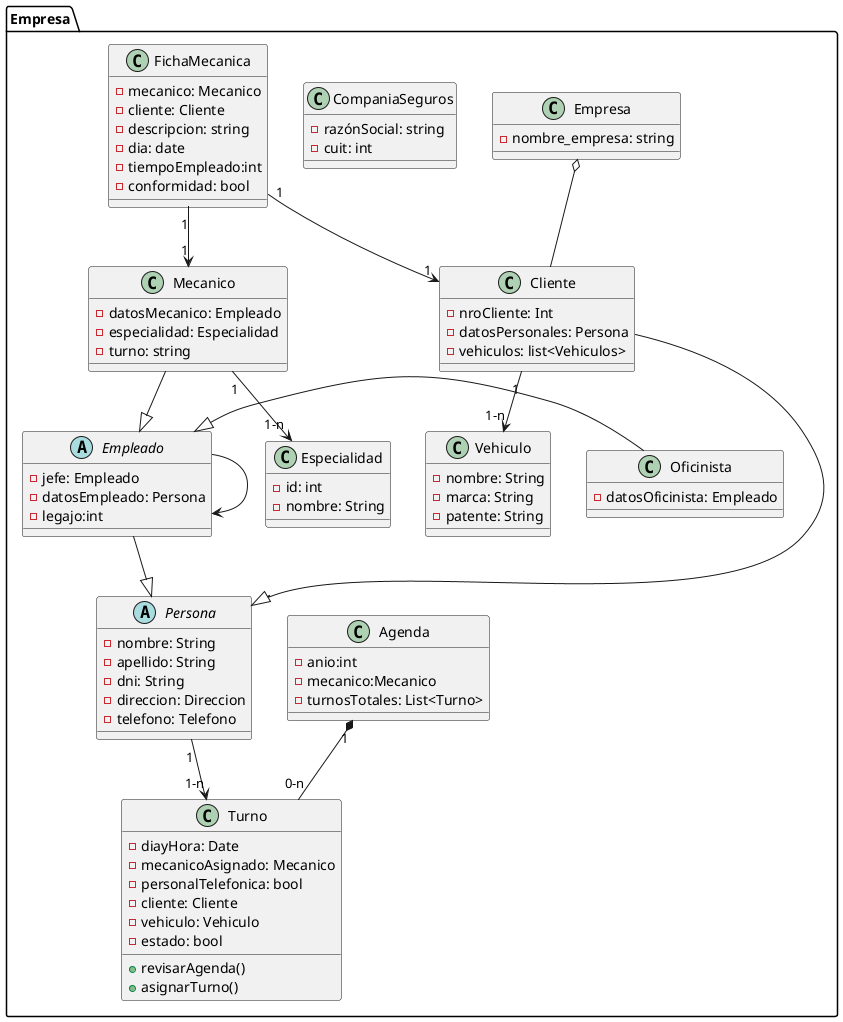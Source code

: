 @startuml Empresa
package Empresa{

    'hide empty methods
    Class Empresa{
        -nombre_empresa: string
    }

    Abstract Class Persona{
        -nombre: String
        -apellido: String
        -dni: String
        -direccion: Direccion
        -telefono: Telefono
   }

    Abstract Class Empleado{
        -jefe: Empleado
        -datosEmpleado: Persona
        -legajo:int
    }

    Class Vehiculo {
        -nombre: String
        -marca: String
        -patente: String
    }
    

    Class CompaniaSeguros{
        -razónSocial: string
        -cuit: int
    }

    Class Mecanico{
        -datosMecanico: Empleado
        -especialidad: Especialidad
	-turno: string
    }

    Class Oficinista{
        -datosOficinista: Empleado
     } 

    Class Especialidad{
        -id: int
        -nombre: String
    }

    'Hija de Persona
    Class Cliente{
        -nroCliente: Int
        -datosPersonales: Persona
        -vehiculos: list<Vehiculos>
    }


    Class Turno{
       -diayHora: Date
       -mecanicoAsignado: Mecanico
       -personalTelefonica: bool
       -cliente: Cliente
       -vehiculo: Vehiculo
       -estado: bool
       + revisarAgenda()
       + asignarTurno()
    }


    Class Agenda{
       '-mes:int
       -anio:int
       -mecanico:Mecanico
       -turnosTotales: List<Turno>
    }


    Class FichaMecanica{
        -mecanico: Mecanico
        -cliente: Cliente
        -descripcion: string
        -dia: date
        -tiempoEmpleado:int
        -conformidad: bool
        
    }
    
    'Relaciones
    
    Empresa o-- Cliente

    Persona "1" --> "1-n" Turno
    
    
    Cliente "1" -->"1-n" Vehiculo
    Cliente --|> Persona
    
    Empleado --> Empleado
    Empleado --|> Persona
    
    Mecanico " 1" --> " 1-n" Especialidad
    Mecanico --|> Empleado
	Oficinista -right-|> Empleado
    
    FichaMecanica "1" --> "1" Mecanico
    FichaMecanica "1" --> "1" Cliente
    
    Agenda "1" *-- "0-n" Turno

}
@enduml
